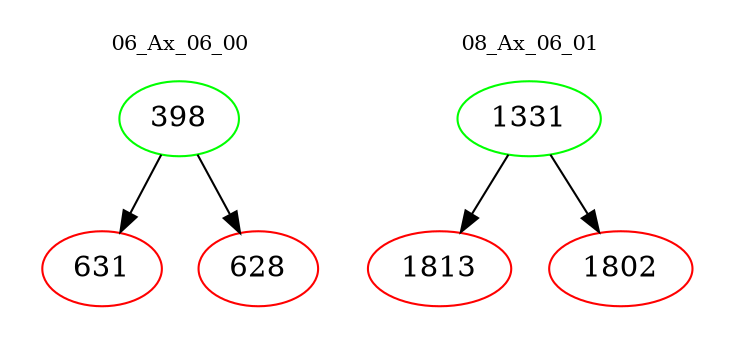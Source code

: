 digraph{
subgraph cluster_0 {
color = white
label = "06_Ax_06_00";
fontsize=10;
T0_398 [label="398", color="green"]
T0_398 -> T0_631 [color="black"]
T0_631 [label="631", color="red"]
T0_398 -> T0_628 [color="black"]
T0_628 [label="628", color="red"]
}
subgraph cluster_1 {
color = white
label = "08_Ax_06_01";
fontsize=10;
T1_1331 [label="1331", color="green"]
T1_1331 -> T1_1813 [color="black"]
T1_1813 [label="1813", color="red"]
T1_1331 -> T1_1802 [color="black"]
T1_1802 [label="1802", color="red"]
}
}
